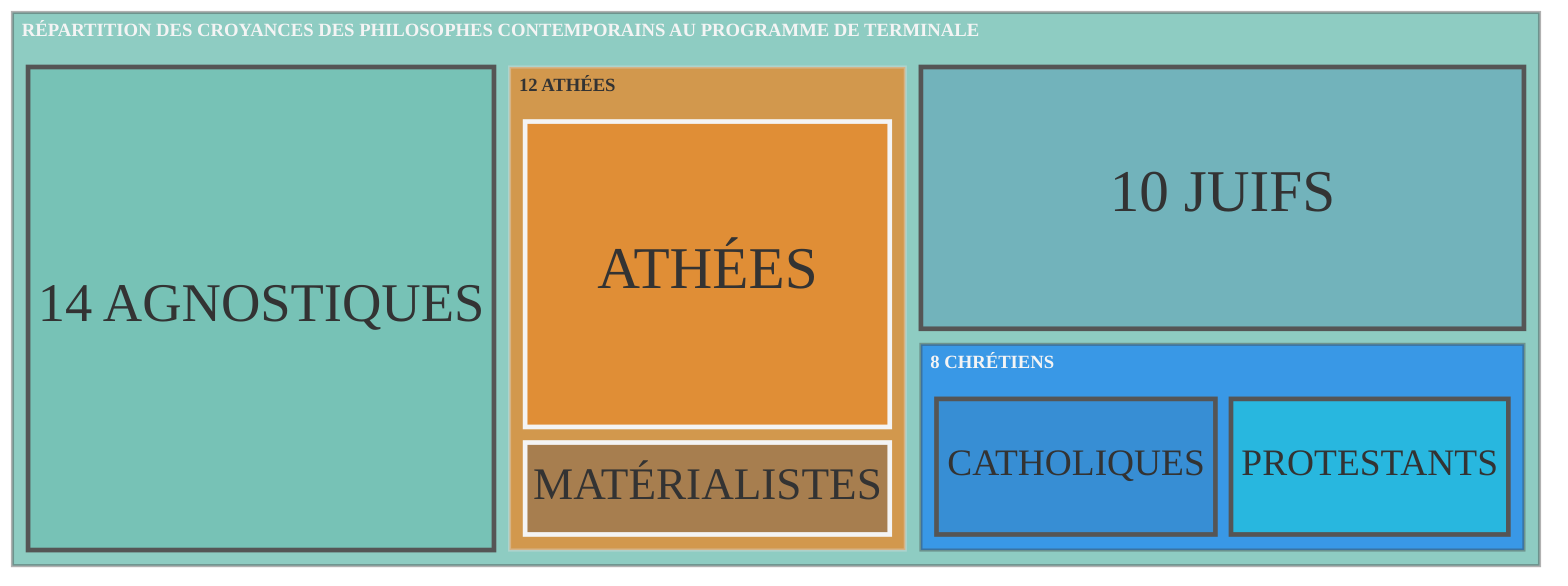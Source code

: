 ---
config:
  theme: neutral
  themeVariables:
    fontFamily: verdana
  treemap:
    showValues: false
    labelFontSize: 24
---
treemap-beta
"RÉPARTITION DES CROYANCES DES PHILOSOPHES CONTEMPORAINS AU PROGRAMME DE TERMINALE":::menthe
  "11 PAÏENS":0:::ocre
  "1B":0%% Bouddhistes
  "1T":0%% Taoïstes
  "8 CHRÉTIENS":::azul
    "CHRÉTIENS":0:::azul
    "CATHOLIQUES":4:::bleu
    "ANGLICANS":0:::ardoise
    "PROTESTANTS":4:::turquoise
  "10 JUIFS":10:::bleu
  "2 MUSULMANS":0:::turquoise%% Musulmans
  "1P":0:::menthe%% Panthéistes
  "1 Déiste":0:::bleu%% Déiste (Rousseau)
  "12 ATHÉES":::orange
    "ATHÉES":9:::orange
    "MATÉRIALISTES":3:::ardoise
  "14 AGNOSTIQUES":14:::menthe
classDef azul fill:#07F
classDef turquoise fill:#0FC
classDef orange fill:#F70
classDef ocre fill:#963
classDef bleu fill:#37A
classDef menthe fill:#4A9
classDef marron fill:#544
classDef ardoise fill:#445